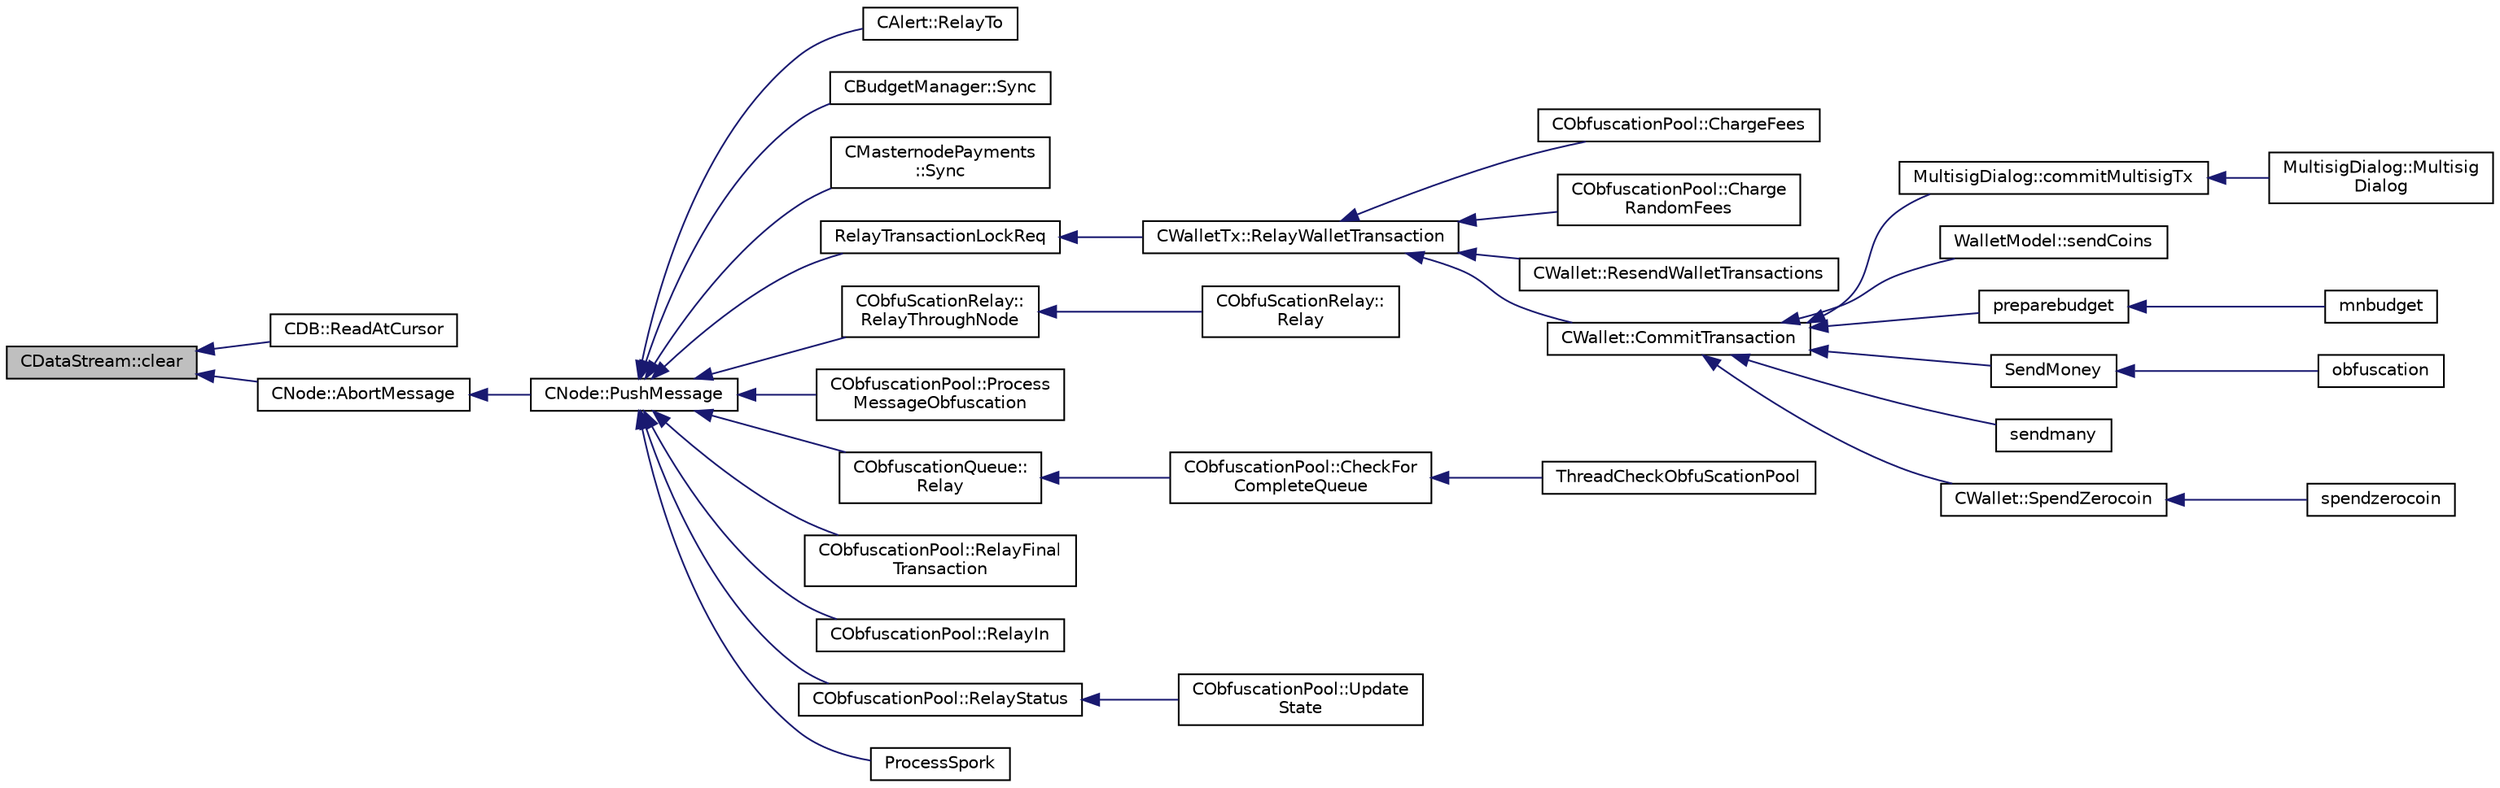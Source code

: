 digraph "CDataStream::clear"
{
  edge [fontname="Helvetica",fontsize="10",labelfontname="Helvetica",labelfontsize="10"];
  node [fontname="Helvetica",fontsize="10",shape=record];
  rankdir="LR";
  Node60 [label="CDataStream::clear",height=0.2,width=0.4,color="black", fillcolor="grey75", style="filled", fontcolor="black"];
  Node60 -> Node61 [dir="back",color="midnightblue",fontsize="10",style="solid",fontname="Helvetica"];
  Node61 [label="CDB::ReadAtCursor",height=0.2,width=0.4,color="black", fillcolor="white", style="filled",URL="$class_c_d_b.html#aa3f7c529fd233c106dca32845b593232"];
  Node60 -> Node62 [dir="back",color="midnightblue",fontsize="10",style="solid",fontname="Helvetica"];
  Node62 [label="CNode::AbortMessage",height=0.2,width=0.4,color="black", fillcolor="white", style="filled",URL="$class_c_node.html#aae0fdfe555001a60bab8f216c3bc3978"];
  Node62 -> Node63 [dir="back",color="midnightblue",fontsize="10",style="solid",fontname="Helvetica"];
  Node63 [label="CNode::PushMessage",height=0.2,width=0.4,color="black", fillcolor="white", style="filled",URL="$class_c_node.html#a204fda3d33404cb37698c085b1583ab2"];
  Node63 -> Node64 [dir="back",color="midnightblue",fontsize="10",style="solid",fontname="Helvetica"];
  Node64 [label="CAlert::RelayTo",height=0.2,width=0.4,color="black", fillcolor="white", style="filled",URL="$class_c_alert.html#a21a801f1a5978889722771d4eb13bf37"];
  Node63 -> Node65 [dir="back",color="midnightblue",fontsize="10",style="solid",fontname="Helvetica"];
  Node65 [label="CBudgetManager::Sync",height=0.2,width=0.4,color="black", fillcolor="white", style="filled",URL="$class_c_budget_manager.html#ab24ec088c09d18c03ae539f2bbe19743"];
  Node63 -> Node66 [dir="back",color="midnightblue",fontsize="10",style="solid",fontname="Helvetica"];
  Node66 [label="CMasternodePayments\l::Sync",height=0.2,width=0.4,color="black", fillcolor="white", style="filled",URL="$class_c_masternode_payments.html#a7363554e7f7a23a718e2b50980c7516f"];
  Node63 -> Node67 [dir="back",color="midnightblue",fontsize="10",style="solid",fontname="Helvetica"];
  Node67 [label="RelayTransactionLockReq",height=0.2,width=0.4,color="black", fillcolor="white", style="filled",URL="$net_8h.html#a83d330c7d36395aa1a22d4aebddaf499"];
  Node67 -> Node68 [dir="back",color="midnightblue",fontsize="10",style="solid",fontname="Helvetica"];
  Node68 [label="CWalletTx::RelayWalletTransaction",height=0.2,width=0.4,color="black", fillcolor="white", style="filled",URL="$group__map_wallet.html#ga1eac2a5eea87ed88b73777bea5c733b6"];
  Node68 -> Node69 [dir="back",color="midnightblue",fontsize="10",style="solid",fontname="Helvetica"];
  Node69 [label="CObfuscationPool::ChargeFees",height=0.2,width=0.4,color="black", fillcolor="white", style="filled",URL="$class_c_obfuscation_pool.html#a683c9cff6eb710592b4cf81f3076fe25",tooltip="Charge fees to bad actors (Charge clients a fee if they&#39;re abusive) "];
  Node68 -> Node70 [dir="back",color="midnightblue",fontsize="10",style="solid",fontname="Helvetica"];
  Node70 [label="CObfuscationPool::Charge\lRandomFees",height=0.2,width=0.4,color="black", fillcolor="white", style="filled",URL="$class_c_obfuscation_pool.html#a5853e64dcd6b6125ba9e52688eee29a3",tooltip="Rarely charge fees to pay miners. "];
  Node68 -> Node71 [dir="back",color="midnightblue",fontsize="10",style="solid",fontname="Helvetica"];
  Node71 [label="CWallet::ResendWalletTransactions",height=0.2,width=0.4,color="black", fillcolor="white", style="filled",URL="$group__map_wallet.html#gaef8d6e5b4701ca3a64486c4232acc3fa"];
  Node68 -> Node72 [dir="back",color="midnightblue",fontsize="10",style="solid",fontname="Helvetica"];
  Node72 [label="CWallet::CommitTransaction",height=0.2,width=0.4,color="black", fillcolor="white", style="filled",URL="$group___actions.html#gaa13fbeaebd271f910a54cc5b82d73fde",tooltip="Call after CreateTransaction unless you want to abort. "];
  Node72 -> Node73 [dir="back",color="midnightblue",fontsize="10",style="solid",fontname="Helvetica"];
  Node73 [label="MultisigDialog::commitMultisigTx",height=0.2,width=0.4,color="black", fillcolor="white", style="filled",URL="$class_multisig_dialog.html#a4b8f46adc64493a801bffb464b7c09ea"];
  Node73 -> Node74 [dir="back",color="midnightblue",fontsize="10",style="solid",fontname="Helvetica"];
  Node74 [label="MultisigDialog::Multisig\lDialog",height=0.2,width=0.4,color="black", fillcolor="white", style="filled",URL="$class_multisig_dialog.html#af8ff2a9f6dc05a9468d955cb428c6474"];
  Node72 -> Node75 [dir="back",color="midnightblue",fontsize="10",style="solid",fontname="Helvetica"];
  Node75 [label="WalletModel::sendCoins",height=0.2,width=0.4,color="black", fillcolor="white", style="filled",URL="$class_wallet_model.html#a53443aca544c824550f21e5f87e4ec39"];
  Node72 -> Node76 [dir="back",color="midnightblue",fontsize="10",style="solid",fontname="Helvetica"];
  Node76 [label="preparebudget",height=0.2,width=0.4,color="black", fillcolor="white", style="filled",URL="$rpcmasternode-budget_8cpp.html#a8c07f1b00f74d9d2227428a552679b8c"];
  Node76 -> Node77 [dir="back",color="midnightblue",fontsize="10",style="solid",fontname="Helvetica"];
  Node77 [label="mnbudget",height=0.2,width=0.4,color="black", fillcolor="white", style="filled",URL="$rpcmasternode-budget_8cpp.html#aeabbf924be4d2ce4bedb28a394e1fc6b"];
  Node72 -> Node78 [dir="back",color="midnightblue",fontsize="10",style="solid",fontname="Helvetica"];
  Node78 [label="SendMoney",height=0.2,width=0.4,color="black", fillcolor="white", style="filled",URL="$rpcmasternode_8cpp.html#a49669702f73a24c1d1dc5a08d7c0785f"];
  Node78 -> Node79 [dir="back",color="midnightblue",fontsize="10",style="solid",fontname="Helvetica"];
  Node79 [label="obfuscation",height=0.2,width=0.4,color="black", fillcolor="white", style="filled",URL="$rpcmasternode_8cpp.html#a6cdbacc257b42445f0c6122a061af2ca"];
  Node72 -> Node80 [dir="back",color="midnightblue",fontsize="10",style="solid",fontname="Helvetica"];
  Node80 [label="sendmany",height=0.2,width=0.4,color="black", fillcolor="white", style="filled",URL="$rpcwallet_8cpp.html#adeb5f23f20fb4e589dab23cadf75c92d"];
  Node72 -> Node81 [dir="back",color="midnightblue",fontsize="10",style="solid",fontname="Helvetica"];
  Node81 [label="CWallet::SpendZerocoin",height=0.2,width=0.4,color="black", fillcolor="white", style="filled",URL="$class_c_wallet.html#aedd0ae4e683ee642272e170b7afd33fe"];
  Node81 -> Node82 [dir="back",color="midnightblue",fontsize="10",style="solid",fontname="Helvetica"];
  Node82 [label="spendzerocoin",height=0.2,width=0.4,color="black", fillcolor="white", style="filled",URL="$rpcwallet_8cpp.html#adea64c692ec279a1a3a2c9143f264955"];
  Node63 -> Node83 [dir="back",color="midnightblue",fontsize="10",style="solid",fontname="Helvetica"];
  Node83 [label="CObfuScationRelay::\lRelayThroughNode",height=0.2,width=0.4,color="black", fillcolor="white", style="filled",URL="$class_c_obfu_scation_relay.html#a68272322a5123591a9f57a8ff07943f6"];
  Node83 -> Node84 [dir="back",color="midnightblue",fontsize="10",style="solid",fontname="Helvetica"];
  Node84 [label="CObfuScationRelay::\lRelay",height=0.2,width=0.4,color="black", fillcolor="white", style="filled",URL="$class_c_obfu_scation_relay.html#ae3bb081dc03a7c07be2a85ca2512f581"];
  Node63 -> Node85 [dir="back",color="midnightblue",fontsize="10",style="solid",fontname="Helvetica"];
  Node85 [label="CObfuscationPool::Process\lMessageObfuscation",height=0.2,width=0.4,color="black", fillcolor="white", style="filled",URL="$class_c_obfuscation_pool.html#a9018f786df376b190c391bbf774be9d6",tooltip="Process a Obfuscation message using the Obfuscation protocol. "];
  Node63 -> Node86 [dir="back",color="midnightblue",fontsize="10",style="solid",fontname="Helvetica"];
  Node86 [label="CObfuscationQueue::\lRelay",height=0.2,width=0.4,color="black", fillcolor="white", style="filled",URL="$class_c_obfuscation_queue.html#a64da4819a28a700dc363f03e444d468c"];
  Node86 -> Node87 [dir="back",color="midnightblue",fontsize="10",style="solid",fontname="Helvetica"];
  Node87 [label="CObfuscationPool::CheckFor\lCompleteQueue",height=0.2,width=0.4,color="black", fillcolor="white", style="filled",URL="$class_c_obfuscation_pool.html#ad8fc2b9e329de37d3a78bcf51d475696"];
  Node87 -> Node88 [dir="back",color="midnightblue",fontsize="10",style="solid",fontname="Helvetica"];
  Node88 [label="ThreadCheckObfuScationPool",height=0.2,width=0.4,color="black", fillcolor="white", style="filled",URL="$obfuscation_8h.html#a3f96a5ca9c6735e5bfac77582f0af321"];
  Node63 -> Node89 [dir="back",color="midnightblue",fontsize="10",style="solid",fontname="Helvetica"];
  Node89 [label="CObfuscationPool::RelayFinal\lTransaction",height=0.2,width=0.4,color="black", fillcolor="white", style="filled",URL="$class_c_obfuscation_pool.html#ad4e4c2c2ee843c824b3534a47e26cead"];
  Node63 -> Node90 [dir="back",color="midnightblue",fontsize="10",style="solid",fontname="Helvetica"];
  Node90 [label="CObfuscationPool::RelayIn",height=0.2,width=0.4,color="black", fillcolor="white", style="filled",URL="$class_c_obfuscation_pool.html#ab49e7abe067bbc0b610a12750d4f5bf2"];
  Node63 -> Node91 [dir="back",color="midnightblue",fontsize="10",style="solid",fontname="Helvetica"];
  Node91 [label="CObfuscationPool::RelayStatus",height=0.2,width=0.4,color="black", fillcolor="white", style="filled",URL="$class_c_obfuscation_pool.html#a7e152493086856e4a0d7614886ced692"];
  Node91 -> Node92 [dir="back",color="midnightblue",fontsize="10",style="solid",fontname="Helvetica"];
  Node92 [label="CObfuscationPool::Update\lState",height=0.2,width=0.4,color="black", fillcolor="white", style="filled",URL="$class_c_obfuscation_pool.html#a4b32548a55c50b6b637c642234902870"];
  Node63 -> Node93 [dir="back",color="midnightblue",fontsize="10",style="solid",fontname="Helvetica"];
  Node93 [label="ProcessSpork",height=0.2,width=0.4,color="black", fillcolor="white", style="filled",URL="$spork_8h.html#a3f9c24c1f4c012152fb4422ca981610a"];
}
